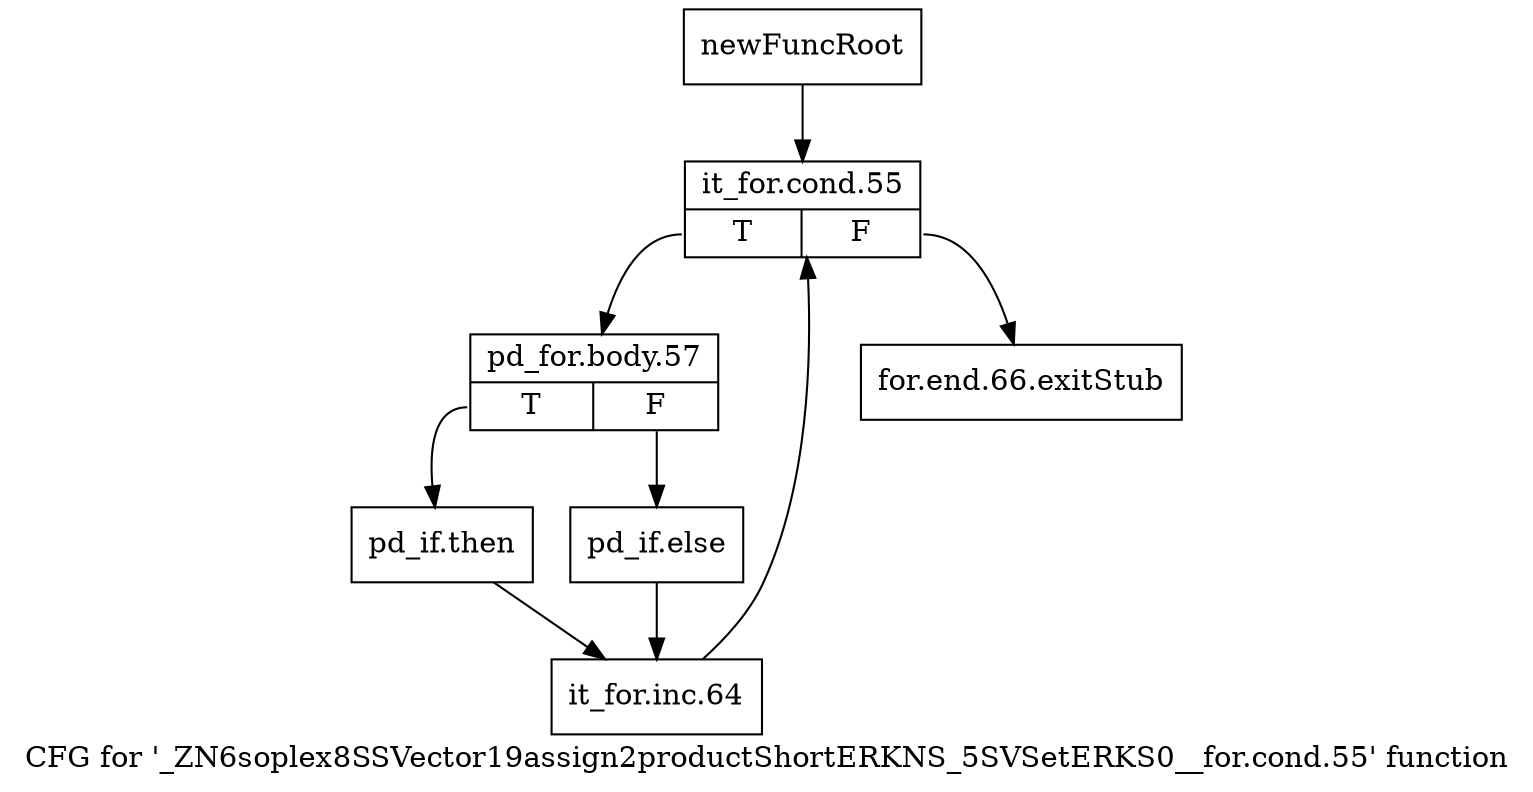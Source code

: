 digraph "CFG for '_ZN6soplex8SSVector19assign2productShortERKNS_5SVSetERKS0__for.cond.55' function" {
	label="CFG for '_ZN6soplex8SSVector19assign2productShortERKNS_5SVSetERKS0__for.cond.55' function";

	Node0x2b52d80 [shape=record,label="{newFuncRoot}"];
	Node0x2b52d80 -> Node0x2b52e20;
	Node0x2b52dd0 [shape=record,label="{for.end.66.exitStub}"];
	Node0x2b52e20 [shape=record,label="{it_for.cond.55|{<s0>T|<s1>F}}"];
	Node0x2b52e20:s0 -> Node0x2b52e70;
	Node0x2b52e20:s1 -> Node0x2b52dd0;
	Node0x2b52e70 [shape=record,label="{pd_for.body.57|{<s0>T|<s1>F}}"];
	Node0x2b52e70:s0 -> Node0x2b52f10;
	Node0x2b52e70:s1 -> Node0x2b52ec0;
	Node0x2b52ec0 [shape=record,label="{pd_if.else}"];
	Node0x2b52ec0 -> Node0x2b52f60;
	Node0x2b52f10 [shape=record,label="{pd_if.then}"];
	Node0x2b52f10 -> Node0x2b52f60;
	Node0x2b52f60 [shape=record,label="{it_for.inc.64}"];
	Node0x2b52f60 -> Node0x2b52e20;
}
